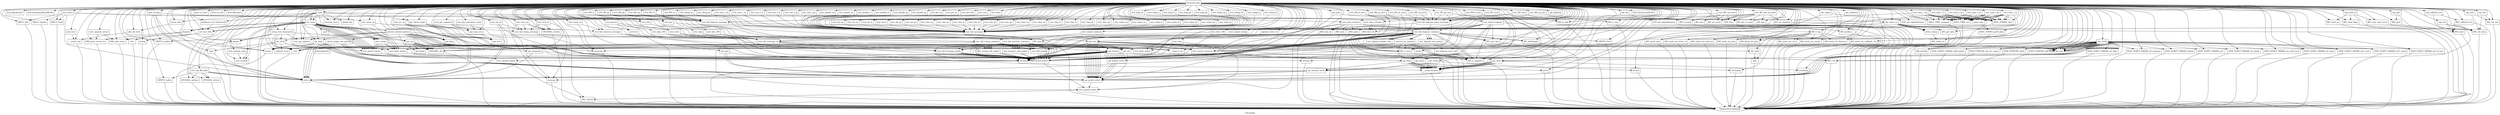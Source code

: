 digraph "Call graph" {
	label="Call graph";

	Node0x563536f750b0 [shape=record,label="{external node}"];
	Node0x563536f750b0 -> Node0x563536fd2a30;
	Node0x563536f750b0 -> Node0x563536fd2af0;
	Node0x563536f750b0 -> Node0x563536fd2d90;
	Node0x563536f750b0 -> Node0x563536fd2e00;
	Node0x563536f750b0 -> Node0x563536fd2a60;
	Node0x563536f750b0 -> Node0x563536fd2b90;
	Node0x563536f750b0 -> Node0x563536fd2b20;
	Node0x563536f750b0 -> Node0x563536fd2c40;
	Node0x563536f750b0 -> Node0x563536fd2f30;
	Node0x563536f750b0 -> Node0x563536fd2fa0;
	Node0x563536f750b0 -> Node0x563536fd2a90;
	Node0x563536f750b0 -> Node0x563536f738f0;
	Node0x563536f750b0 -> Node0x563536f73960;
	Node0x563536f750b0 -> Node0x563536f739d0;
	Node0x563536f750b0 -> Node0x563536f73a00;
	Node0x563536f750b0 -> Node0x563536f73c60;
	Node0x563536f750b0 -> Node0x563536f73e50;
	Node0x563536f750b0 -> Node0x563536f73ec0;
	Node0x563536f750b0 -> Node0x563536f73f60;
	Node0x563536f750b0 -> Node0x563536f74000;
	Node0x563536f750b0 -> Node0x563536f740a0;
	Node0x563536f750b0 -> Node0x563536f4d710;
	Node0x563536f750b0 -> Node0x563536f4d7b0;
	Node0x563536f750b0 -> Node0x563536f4d850;
	Node0x563536f750b0 -> Node0x563536f4d8c0;
	Node0x563536f750b0 -> Node0x563536fb6420;
	Node0x563536f750b0 -> Node0x563536fb6340;
	Node0x563536f750b0 -> Node0x563536fb64c0;
	Node0x563536f750b0 -> Node0x563536fb6560;
	Node0x563536f750b0 -> Node0x563536fb6610;
	Node0x563536f750b0 -> Node0x563536fb67f0;
	Node0x563536f750b0 -> Node0x563536fb6820;
	Node0x563536f750b0 -> Node0x563536fb68d0;
	Node0x563536f750b0 -> Node0x563536fb6a50;
	Node0x563536f750b0 -> Node0x563536fb1520;
	Node0x563536f750b0 -> Node0x563536fb18d0;
	Node0x563536f750b0 -> Node0x563536fb19e0;
	Node0x563536f750b0 -> Node0x563536fb1af0;
	Node0x563536f750b0 -> Node0x563536fb17f0;
	Node0x563536f750b0 -> Node0x563536fb1b20;
	Node0x563536f750b0 -> Node0x563536f73c90;
	Node0x563536f750b0 -> Node0x563536fb6370;
	Node0x563536f750b0 -> Node0x563536f4cd10;
	Node0x563536f750b0 -> Node0x563536f73db0;
	Node0x563536f750b0 -> Node0x563536fb15c0;
	Node0x563536f750b0 -> Node0x563536f73b20;
	Node0x563536f750b0 -> Node0x563536fb1d00;
	Node0x563536f750b0 -> Node0x563536fb1d30;
	Node0x563536f750b0 -> Node0x563536fd2d20;
	Node0x563536f750b0 -> Node0x563536fb1f40;
	Node0x563536f750b0 -> Node0x563536fb1f70;
	Node0x563536f750b0 -> Node0x563536fb1fe0;
	Node0x563536f750b0 -> Node0x563536fb2090;
	Node0x563536f750b0 -> Node0x563536fb2130;
	Node0x563536f750b0 -> Node0x563536fb22b0;
	Node0x563536f750b0 -> Node0x563536fb22e0;
	Node0x563536f750b0 -> Node0x563536fb2450;
	Node0x563536f750b0 -> Node0x563536fb2480;
	Node0x563536f750b0 -> Node0x563536fb24f0;
	Node0x563536f750b0 -> Node0x563536fb26c0;
	Node0x563536f750b0 -> Node0x563536fb2760;
	Node0x563536f750b0 -> Node0x563536fb2800;
	Node0x563536f750b0 -> Node0x563536fb28a0;
	Node0x563536f750b0 -> Node0x563536fb2940;
	Node0x563536f750b0 -> Node0x563536fb29e0;
	Node0x563536f750b0 -> Node0x563536fb6b20;
	Node0x563536f750b0 -> Node0x563536fb6bc0;
	Node0x563536f750b0 -> Node0x563536fb6c60;
	Node0x563536f750b0 -> Node0x563536fb6d00;
	Node0x563536f750b0 -> Node0x563536fb6da0;
	Node0x563536f750b0 -> Node0x563536fb6e40;
	Node0x563536f750b0 -> Node0x563536fb6ee0;
	Node0x563536f750b0 -> Node0x563536fb6f80;
	Node0x563536f750b0 -> Node0x563536fb7020;
	Node0x563536f750b0 -> Node0x563536fb70c0;
	Node0x563536f750b0 -> Node0x563536fb7160;
	Node0x563536f750b0 -> Node0x563536fb7200;
	Node0x563536f750b0 -> Node0x563536fb3a20;
	Node0x563536f750b0 -> Node0x563536fb3ac0;
	Node0x563536f750b0 -> Node0x563536fb3b60;
	Node0x563536f750b0 -> Node0x563536fb3c00;
	Node0x563536f750b0 -> Node0x563536fb3ca0;
	Node0x563536f750b0 -> Node0x563536fb3d40;
	Node0x563536f750b0 -> Node0x563536fb3de0;
	Node0x563536f750b0 -> Node0x563536fb3e80;
	Node0x563536f750b0 -> Node0x563536fb3f20;
	Node0x563536f750b0 -> Node0x563536fb3fc0;
	Node0x563536f750b0 -> Node0x563536fb4060;
	Node0x563536f750b0 -> Node0x563536fb4100;
	Node0x563536f750b0 -> Node0x563536fb41a0;
	Node0x563536f750b0 -> Node0x563536fb4240;
	Node0x563536f750b0 -> Node0x563536fb42e0;
	Node0x563536f750b0 -> Node0x563536fb4380;
	Node0x563536f750b0 -> Node0x563536fb4420;
	Node0x563536f750b0 -> Node0x563536fb44c0;
	Node0x563536f750b0 -> Node0x563536fb4560;
	Node0x563536f750b0 -> Node0x563536fb4600;
	Node0x563536f750b0 -> Node0x563536fb46a0;
	Node0x563536f750b0 -> Node0x563536fb4740;
	Node0x563536f750b0 -> Node0x563536fb47e0;
	Node0x563536f750b0 -> Node0x563536fb4880;
	Node0x563536f750b0 -> Node0x563536fb4920;
	Node0x563536f750b0 -> Node0x563536fb49c0;
	Node0x563536f750b0 -> Node0x563536fb4a60;
	Node0x563536f750b0 -> Node0x563536fb4b00;
	Node0x563536f750b0 -> Node0x563536fb4ba0;
	Node0x563536f750b0 -> Node0x563536fb4c40;
	Node0x563536f750b0 -> Node0x563536fb4ce0;
	Node0x563536f750b0 -> Node0x563536fb4d80;
	Node0x563536f750b0 -> Node0x563536fb64f0;
	Node0x563536f750b0 -> Node0x563536fb4e50;
	Node0x563536f750b0 -> Node0x563536fb4ef0;
	Node0x563536f750b0 -> Node0x563536fb4f90;
	Node0x563536f750b0 -> Node0x563536fb5150;
	Node0x563536f750b0 -> Node0x563536fb5180;
	Node0x563536f750b0 -> Node0x563536fb52c0;
	Node0x563536f750b0 -> Node0x563536fb5360;
	Node0x563536f750b0 -> Node0x563536fb5490;
	Node0x563536f750b0 -> Node0x563536fd2cb0;
	Node0x563536f750b0 -> Node0x563536fb54c0;
	Node0x563536f750b0 -> Node0x563536f67d80;
	Node0x563536f750b0 -> Node0x563536f67db0;
	Node0x563536f750b0 -> Node0x563536f67eb0;
	Node0x563536f750b0 -> Node0x563536f68010;
	Node0x563536f750b0 -> Node0x563536f68080;
	Node0x563536f750b0 -> Node0x563536f681e0;
	Node0x563536f750b0 -> Node0x563536f68210;
	Node0x563536f750b0 -> Node0x563536f682d0;
	Node0x563536f750b0 -> Node0x563536f68390;
	Node0x563536f750b0 -> Node0x563536fb2a50;
	Node0x563536f750b0 -> Node0x563536fb2bd0;
	Node0x563536f750b0 -> Node0x563536fb2c00;
	Node0x563536f750b0 -> Node0x563536fb2c70;
	Node0x563536f750b0 -> Node0x563536fb2dc0;
	Node0x563536f750b0 -> Node0x563536fb2e30;
	Node0x563536f750b0 -> Node0x563536fb2f80;
	Node0x563536f750b0 -> Node0x563536fb2ff0;
	Node0x563536f750b0 -> Node0x563536fb3180;
	Node0x563536f750b0 -> Node0x563536fb3220;
	Node0x563536f750b0 -> Node0x563536fb3290;
	Node0x563536f750b0 -> Node0x563536fb3380;
	Node0x563536f750b0 -> Node0x563536fb33b0;
	Node0x563536f750b0 -> Node0x563536fb34b0;
	Node0x563536f750b0 -> Node0x563536fb3550;
	Node0x563536f750b0 -> Node0x563536fb34e0;
	Node0x563536f750b0 -> Node0x563536fb36e0;
	Node0x563536f750b0 -> Node0x563536fb3920;
	Node0x563536f750b0 -> Node0x563536fb3990;
	Node0x563536f750b0 -> Node0x563536fb39c0;
	Node0x563536f750b0 -> Node0x563536fb39f0;
	Node0x563536f750b0 -> Node0x563536f6a6c0;
	Node0x563536f750b0 -> Node0x563536f6a730;
	Node0x563536f750b0 -> Node0x563536f6a760;
	Node0x563536f750b0 -> Node0x563536f6a990;
	Node0x563536f750b0 -> Node0x563536f6aa60;
	Node0x563536f750b0 -> Node0x563536f6ab60;
	Node0x563536f750b0 -> Node0x563536f6ab90;
	Node0x563536f750b0 -> Node0x563536f6ad10;
	Node0x563536f750b0 -> Node0x563536f6ae90;
	Node0x563536f750b0 -> Node0x563536f6b010;
	Node0x563536f750b0 -> Node0x563536f6b190;
	Node0x563536f750b0 -> Node0x563536f6b380;
	Node0x563536f750b0 -> Node0x563536f6b3f0;
	Node0x563536f750b0 -> Node0x563536f73b90;
	Node0x563536f750b0 -> Node0x563536f4d320;
	Node0x563536f750b0 -> Node0x563536f6b420;
	Node0x563536f750b0 -> Node0x563536f6b5f0;
	Node0x563536f750b0 -> Node0x563536f6b660;
	Node0x563536f750b0 -> Node0x563536f6b7a0;
	Node0x563536f750b0 -> Node0x563536f6b840;
	Node0x563536f750b0 -> Node0x563536f6b8b0;
	Node0x563536f750b0 -> Node0x563536f6b9a0;
	Node0x563536f750b0 -> Node0x563536f4d550;
	Node0x563536f750b0 -> Node0x563536f6b9d0;
	Node0x563536f750b0 -> Node0x563536f6ba90;
	Node0x563536f750b0 -> Node0x563536f6bc80;
	Node0x563536f750b0 -> Node0x563536f6bd30;
	Node0x563536f750b0 -> Node0x563536f6bd60;
	Node0x563536f750b0 -> Node0x563536f6bfe0;
	Node0x563536f750b0 -> Node0x563536f6c010;
	Node0x563536f750b0 -> Node0x563536f6c200;
	Node0x563536f750b0 -> Node0x563536f6c230;
	Node0x563536f750b0 -> Node0x563536f6c420;
	Node0x563536f750b0 -> Node0x563536f4d4e0;
	Node0x563536f750b0 -> Node0x563536f6c450;
	Node0x563536f750b0 -> Node0x563536f6c610;
	Node0x563536f750b0 -> Node0x563536f6c680;
	Node0x563536f750b0 -> Node0x563536f6c6f0;
	Node0x563536f750b0 -> Node0x563536f6c760;
	Node0x563536f750b0 -> Node0x563536f6c7d0;
	Node0x563536f750b0 -> Node0x563536f6cc50;
	Node0x563536f750b0 -> Node0x563536f6ccc0;
	Node0x563536f750b0 -> Node0x563536f6cd30;
	Node0x563536f750b0 -> Node0x563536f6cda0;
	Node0x563536f750b0 -> Node0x563536f6ce10;
	Node0x563536f750b0 -> Node0x563536f6d690;
	Node0x563536f750b0 -> Node0x563536f6d700;
	Node0x563536f750b0 -> Node0x563536f6d770;
	Node0x563536f750b0 -> Node0x563536f6d7e0;
	Node0x563536f750b0 -> Node0x563536f4d3c0;
	Node0x563536f750b0 -> Node0x563536f6db50;
	Node0x563536f750b0 -> Node0x563536f6dae0;
	Node0x563536f750b0 -> Node0x563536f6dc30;
	Node0x563536f750b0 -> Node0x563536f4d470;
	Node0x563536f750b0 -> Node0x563536f6dd00;
	Node0x563536f750b0 -> Node0x563536fb1a50;
	Node0x563536f750b0 -> Node0x563536fb1940;
	Node0x563536f750b0 -> Node0x563536f4d350;
	Node0x563536f750b0 -> Node0x563536fb1590;
	Node0x563536f750b0 -> Node0x563536f6dd60;
	Node0x563536f750b0 -> Node0x563536f6def0;
	Node0x563536f750b0 -> Node0x563536f6df60;
	Node0x563536f750b0 -> Node0x563536fb1860;
	Node0x563536f750b0 -> Node0x563536f6e060;
	Node0x563536f750b0 -> Node0x563536f4d5f0;
	Node0x563536f750b0 -> Node0x563536f6e100;
	Node0x563536f750b0 -> Node0x563536fb1bd0;
	Node0x563536f750b0 -> Node0x563536f73d40;
	Node0x563536f750b0 -> Node0x563536f6e200;
	Node0x563536f750b0 -> Node0x563536f4d660;
	Node0x563536f750b0 -> Node0x563536f6e300;
	Node0x563536f750b0 -> Node0x563536fb4fc0;
	Node0x563536f750b0 -> Node0x563536f6e6a0;
	Node0x563536f750b0 -> Node0x563536f6eba0;
	Node0x563536f750b0 -> Node0x563536f67f50;
	Node0x563536f750b0 -> Node0x563536ff47f0;
	Node0x563536f750b0 -> Node0x563536ff4960;
	Node0x563536f750b0 -> Node0x563536ff4e50;
	Node0x563536f750b0 -> Node0x563536f68120;
	Node0x563536f750b0 -> Node0x563536ff50a0;
	Node0x563536f750b0 -> Node0x563536ff5110;
	Node0x563536f750b0 -> Node0x563536f67d10;
	Node0x563536f750b0 -> Node0x563536ff5380;
	Node0x563536f750b0 -> Node0x563536fb1630;
	Node0x563536f750b0 -> Node0x563536f6de40;
	Node0x563536f750b0 -> Node0x563536ff5520;
	Node0x563536f750b0 -> Node0x563536ff5990;
	Node0x563536f750b0 -> Node0x563536ff55c0;
	Node0x563536f750b0 -> Node0x563536ff5bf0;
	Node0x563536f750b0 -> Node0x563536ff5550;
	Node0x563536f750b0 -> Node0x563536ff5de0;
	Node0x563536f750b0 -> Node0x563536ff56c0;
	Node0x563536f750b0 -> Node0x563536ff5e80;
	Node0x563536f750b0 -> Node0x563536ff5730;
	Node0x563536f750b0 -> Node0x563536ff5fe0;
	Node0x563536f750b0 -> Node0x563536ff57a0;
	Node0x563536f750b0 -> Node0x563536ff6160;
	Node0x563536f750b0 -> Node0x563536ff5810;
	Node0x563536f750b0 -> Node0x563536ff6270;
	Node0x563536f750b0 -> Node0x563536ff5880;
	Node0x563536f750b0 -> Node0x563536ff6360;
	Node0x563536f750b0 -> Node0x563536ff58f0;
	Node0x563536f750b0 -> Node0x563536ff5a00;
	Node0x563536f750b0 -> Node0x563536ff6400;
	Node0x563536f750b0 -> Node0x563536ff5a30;
	Node0x563536f750b0 -> Node0x563536ff6200;
	Node0x563536f750b0 -> Node0x563536ff5f20;
	Node0x563536f750b0 -> Node0x563536ff5c90;
	Node0x563536f750b0 -> Node0x563536ff5c20;
	Node0x563536f750b0 -> Node0x563536ff5d40;
	Node0x563536f750b0 -> Node0x563536ff5aa0;
	Node0x563536f750b0 -> Node0x563536f68580;
	Node0x563536fd2af0 [shape=record,label="{test_mdc2}"];
	Node0x563536fd2af0 -> Node0x563536fd2a60;
	Node0x563536fd2af0 -> Node0x563536fd2b90;
	Node0x563536fd2af0 -> Node0x563536fd2b20;
	Node0x563536fd2af0 -> Node0x563536fd2c40;
	Node0x563536fd2af0 -> Node0x563536fd2cb0;
	Node0x563536fd2af0 -> Node0x563536fd2d20;
	Node0x563536fd2a30 [shape=record,label="{setup_tests}"];
	Node0x563536fd2a30 -> Node0x563536fd2a90;
	Node0x563536fd2d90 [shape=record,label="{llvm.dbg.declare}"];
	Node0x563536fd2e00 [shape=record,label="{llvm.memcpy.p0i8.p0i8.i64}"];
	Node0x563536f73960 [shape=record,label="{setup_test_framework}"];
	Node0x563536f73960 -> Node0x563536f739d0;
	Node0x563536f73960 -> Node0x563536f739d0;
	Node0x563536f73960 -> Node0x563536f73a00;
	Node0x563536f73960 -> Node0x563536f73a00;
	Node0x563536f73960 -> Node0x563536f73ab0;
	Node0x563536f73960 -> Node0x563536f73b20;
	Node0x563536f73960 -> Node0x563536f73b90;
	Node0x563536f739d0 [shape=record,label="{getenv}"];
	Node0x563536f739d0 -> Node0x563536fd2a00;
	Node0x563536f73a00 [shape=record,label="{atoi}"];
	Node0x563536f73a00 -> Node0x563536fd2a00;
	Node0x563536f73ab0 [shape=record,label="{set_seed}"];
	Node0x563536f73ab0 -> Node0x563536f73c60;
	Node0x563536f73ab0 -> Node0x563536f738f0;
	Node0x563536f73ab0 -> Node0x563536f73c90;
	Node0x563536f73ab0 -> Node0x563536f73d40;
	Node0x563536f73ab0 -> Node0x563536f73db0;
	Node0x563536f73c60 [shape=record,label="{time}"];
	Node0x563536f73c60 -> Node0x563536fd2a00;
	Node0x563536f73e50 [shape=record,label="{pulldown_test_framework}"];
	Node0x563536f73e50 -> Node0x563536f73ec0;
	Node0x563536f73ec0 [shape=record,label="{set_test_title}"];
	Node0x563536f73ec0 -> Node0x563536f73f60;
	Node0x563536f73ec0 -> Node0x563536f74000;
	Node0x563536fb6820 [shape=record,label="{CRYPTO_zalloc}"];
	Node0x563536fb6820 -> Node0x563536fd2a00;
	Node0x563536f73f60 [shape=record,label="{free}"];
	Node0x563536f73f60 -> Node0x563536fd2a00;
	Node0x563536fb3290 [shape=record,label="{BN_is_odd}"];
	Node0x563536fb3290 -> Node0x563536fd2a00;
	Node0x563536fb3380 [shape=record,label="{test_BN_even}"];
	Node0x563536fb3380 -> Node0x563536fb3290;
	Node0x563536fb3380 -> Node0x563536f68120;
	Node0x563536fb33b0 [shape=record,label="{test_BN_eq_word}"];
	Node0x563536fb33b0 -> Node0x563536fb34b0;
	Node0x563536fb33b0 -> Node0x563536fb3550;
	Node0x563536fb33b0 -> Node0x563536fb34e0;
	Node0x563536fb33b0 -> Node0x563536f67f50;
	Node0x563536fb33b0 -> Node0x563536fb36e0;
	Node0x563536fb34b0 [shape=record,label="{BN_is_word}"];
	Node0x563536fb34b0 -> Node0x563536fd2a00;
	Node0x563536fb3550 [shape=record,label="{BN_new}"];
	Node0x563536fb3550 -> Node0x563536fd2a00;
	Node0x563536fb34e0 [shape=record,label="{BN_set_word}"];
	Node0x563536fb34e0 -> Node0x563536fd2a00;
	Node0x563536fb36e0 [shape=record,label="{BN_free}"];
	Node0x563536fb36e0 -> Node0x563536fd2a00;
	Node0x563536fb3920 [shape=record,label="{test_BN_abs_eq_word}"];
	Node0x563536fb3920 -> Node0x563536fb3990;
	Node0x563536fb3920 -> Node0x563536fb3550;
	Node0x563536fb3920 -> Node0x563536fb39c0;
	Node0x563536fb3920 -> Node0x563536fb39f0;
	Node0x563536fb3920 -> Node0x563536fb34e0;
	Node0x563536fb3920 -> Node0x563536f67f50;
	Node0x563536fb3920 -> Node0x563536fb36e0;
	Node0x563536fb3920 -> Node0x563536fb36e0;
	Node0x563536fb3990 [shape=record,label="{BN_abs_is_word}"];
	Node0x563536fb3990 -> Node0x563536fd2a00;
	Node0x563536fb39c0 [shape=record,label="{BN_dup}"];
	Node0x563536fb39c0 -> Node0x563536fd2a00;
	Node0x563536fb39f0 [shape=record,label="{BN_set_negative}"];
	Node0x563536fb39f0 -> Node0x563536fd2a00;
	Node0x563536f6a6c0 [shape=record,label="{test_time_t_eq}"];
	Node0x563536f6a6c0 -> Node0x563536f6a730;
	Node0x563536f6a6c0 -> Node0x563536f6a730;
	Node0x563536f6a6c0 -> Node0x563536f6a760;
	Node0x563536f6a6c0 -> Node0x563536f6a810;
	Node0x563536f6a6c0 -> Node0x563536f6a810;
	Node0x563536f6a6c0 -> Node0x563536fb25f0;
	Node0x563536f6a6c0 -> Node0x563536f6a990;
	Node0x563536f6a6c0 -> Node0x563536f6a990;
	Node0x563536f6a730 [shape=record,label="{ASN1_TIME_set}"];
	Node0x563536f6a730 -> Node0x563536fd2a00;
	Node0x563536f6a760 [shape=record,label="{ASN1_TIME_compare}"];
	Node0x563536f6a760 -> Node0x563536fd2a00;
	Node0x563536f6a810 [shape=record,label="{print_time}"];
	Node0x563536f6a810 -> Node0x563536f6aa60;
	Node0x563536f6a990 [shape=record,label="{ASN1_STRING_free}"];
	Node0x563536f6a990 -> Node0x563536fd2a00;
	Node0x563536f6aa60 [shape=record,label="{ASN1_STRING_get0_data}"];
	Node0x563536f6aa60 -> Node0x563536fd2a00;
	Node0x563536f6ab60 [shape=record,label="{test_time_t_ne}"];
	Node0x563536f6ab60 -> Node0x563536f6a730;
	Node0x563536f6ab60 -> Node0x563536f6a730;
	Node0x563536f6ab60 -> Node0x563536f6a760;
	Node0x563536f6ab60 -> Node0x563536f6a810;
	Node0x563536f6ab60 -> Node0x563536f6a810;
	Node0x563536f6ab60 -> Node0x563536fb25f0;
	Node0x563536f6ab60 -> Node0x563536f6a990;
	Node0x563536f6ab60 -> Node0x563536f6a990;
	Node0x563536f6ab90 [shape=record,label="{test_time_t_gt}"];
	Node0x563536f6ab90 -> Node0x563536f6a730;
	Node0x563536f6ab90 -> Node0x563536f6a730;
	Node0x563536f6ab90 -> Node0x563536f6a760;
	Node0x563536f6ab90 -> Node0x563536f6a810;
	Node0x563536f6ab90 -> Node0x563536f6a810;
	Node0x563536f6ab90 -> Node0x563536fb25f0;
	Node0x563536f6ab90 -> Node0x563536f6a990;
	Node0x563536f6ab90 -> Node0x563536f6a990;
	Node0x563536f6ad10 [shape=record,label="{test_time_t_ge}"];
	Node0x563536f6ad10 -> Node0x563536f6a730;
	Node0x563536f6ad10 -> Node0x563536f6a730;
	Node0x563536f6ad10 -> Node0x563536f6a760;
	Node0x563536f6ad10 -> Node0x563536f6a810;
	Node0x563536f6ad10 -> Node0x563536f6a810;
	Node0x563536f6ad10 -> Node0x563536fb25f0;
	Node0x563536f6ad10 -> Node0x563536f6a990;
	Node0x563536f6ad10 -> Node0x563536f6a990;
	Node0x563536f6ae90 [shape=record,label="{test_time_t_lt}"];
	Node0x563536f6ae90 -> Node0x563536f6a730;
	Node0x563536f6ae90 -> Node0x563536f6a730;
	Node0x563536f6ae90 -> Node0x563536f6a760;
	Node0x563536f6ae90 -> Node0x563536f6a810;
	Node0x563536f6ae90 -> Node0x563536f6a810;
	Node0x563536f6ae90 -> Node0x563536fb25f0;
	Node0x563536f6ae90 -> Node0x563536f6a990;
	Node0x563536f6ae90 -> Node0x563536f6a990;
	Node0x563536f6b010 [shape=record,label="{test_time_t_le}"];
	Node0x563536f6b010 -> Node0x563536f6a730;
	Node0x563536f6b010 -> Node0x563536f6a730;
	Node0x563536f6b010 -> Node0x563536f6a760;
	Node0x563536f6b010 -> Node0x563536f6a810;
	Node0x563536f6b010 -> Node0x563536f6a810;
	Node0x563536f6b010 -> Node0x563536fb25f0;
	Node0x563536f6b010 -> Node0x563536f6a990;
	Node0x563536f6b010 -> Node0x563536f6a990;
	Node0x563536f6b190 [shape=record,label="{opt_progname}"];
	Node0x563536f6b190 -> Node0x563536fd2b90;
	Node0x563536f6b190 -> Node0x563536f6b380;
	Node0x563536f6b380 [shape=record,label="{strncpy}"];
	Node0x563536f6b380 -> Node0x563536fd2a00;
	Node0x563536f6b3f0 [shape=record,label="{opt_getprog}"];
	Node0x563536f73b90 [shape=record,label="{opt_init}"];
	Node0x563536f73b90 -> Node0x563536f4d320;
	Node0x563536f73b90 -> Node0x563536f6b190;
	Node0x563536f73b90 -> Node0x563536fb1af0;
	Node0x563536f73b90 -> Node0x563536fb1af0;
	Node0x563536f73b90 -> Node0x563536fb1af0;
	Node0x563536f73b90 -> Node0x563536fb6340;
	Node0x563536f73b90 -> Node0x563536fb1af0;
	Node0x563536f73b90 -> Node0x563536fb1af0;
	Node0x563536f73b90 -> Node0x563536fb1af0;
	Node0x563536ff5a30 [shape=record,label="{BIO_set_data}"];
	Node0x563536ff5a30 -> Node0x563536fd2a00;
	Node0x563536ff6200 [shape=record,label="{BIO_set_init}"];
	Node0x563536ff6200 -> Node0x563536fd2a00;
	Node0x563536ff5f20 [shape=record,label="{BIO_gets}"];
	Node0x563536ff5f20 -> Node0x563536fd2a00;
	Node0x563536ff5c90 [shape=record,label="{BIO_read_ex}"];
	Node0x563536ff5c90 -> Node0x563536fd2a00;
	Node0x563536ff5c20 [shape=record,label="{BIO_clear_flags}"];
	Node0x563536ff5c20 -> Node0x563536fd2a00;
	Node0x563536ff5d40 [shape=record,label="{BIO_copy_next_retry}"];
	Node0x563536ff5d40 -> Node0x563536fd2a00;
	Node0x563536ff5aa0 [shape=record,label="{BIO_get_data}"];
	Node0x563536ff5aa0 -> Node0x563536fd2a00;
	Node0x563536ff5b50 [shape=record,label="{write_string}"];
	Node0x563536ff5b50 -> Node0x563536f68580;
	Node0x563536f68580 [shape=record,label="{BIO_write_ex}"];
	Node0x563536f68580 -> Node0x563536fd2a00;
	Node0x563536fd2a60 [shape=record,label="{MDC2_Init}"];
	Node0x563536fd2a60 -> Node0x563536fd2a00;
	Node0x563536fd2b90 [shape=record,label="{strlen}"];
	Node0x563536fd2b90 -> Node0x563536fd2a00;
	Node0x563536fd2b20 [shape=record,label="{MDC2_Update}"];
	Node0x563536fd2b20 -> Node0x563536fd2a00;
	Node0x563536fd2c40 [shape=record,label="{MDC2_Final}"];
	Node0x563536fd2c40 -> Node0x563536fd2a00;
	Node0x563536fd2f30 [shape=record,label="{add_test}"];
	Node0x563536fd2f30 -> Node0x563536fd2fa0;
	Node0x563536fd2fa0 [shape=record,label="{__assert_fail}"];
	Node0x563536fd2fa0 -> Node0x563536fd2a00;
	Node0x563536fd2a90 [shape=record,label="{add_all_tests}"];
	Node0x563536fd2a90 -> Node0x563536fd2fa0;
	Node0x563536f738f0 [shape=record,label="{subtest_level}"];
	Node0x563536f67eb0 [shape=record,label="{BN_cmp}"];
	Node0x563536f67eb0 -> Node0x563536fd2a00;
	Node0x563536f68010 [shape=record,label="{test_BN_eq_zero}"];
	Node0x563536f68010 -> Node0x563536f68080;
	Node0x563536f68010 -> Node0x563536f68120;
	Node0x563536f68080 [shape=record,label="{BN_is_zero}"];
	Node0x563536f68080 -> Node0x563536fd2a00;
	Node0x563536f681e0 [shape=record,label="{test_BN_ne}"];
	Node0x563536f681e0 -> Node0x563536f67eb0;
	Node0x563536f681e0 -> Node0x563536f67f50;
	Node0x563536f68210 [shape=record,label="{test_BN_ne_zero}"];
	Node0x563536f68210 -> Node0x563536f68080;
	Node0x563536f68210 -> Node0x563536f68120;
	Node0x563536f682d0 [shape=record,label="{test_BN_gt}"];
	Node0x563536f682d0 -> Node0x563536f67eb0;
	Node0x563536f682d0 -> Node0x563536f67f50;
	Node0x563536f68390 [shape=record,label="{test_BN_gt_zero}"];
	Node0x563536f68390 -> Node0x563536fb2a50;
	Node0x563536f68390 -> Node0x563536f68080;
	Node0x563536f68390 -> Node0x563536f68120;
	Node0x563536fb2a50 [shape=record,label="{BN_is_negative}"];
	Node0x563536fb2a50 -> Node0x563536fd2a00;
	Node0x563536fb2bd0 [shape=record,label="{test_BN_ge}"];
	Node0x563536fb2bd0 -> Node0x563536f67eb0;
	Node0x563536fb2bd0 -> Node0x563536f67f50;
	Node0x563536fb2c00 [shape=record,label="{test_BN_ge_zero}"];
	Node0x563536fb2c00 -> Node0x563536fb2a50;
	Node0x563536fb2c00 -> Node0x563536f68080;
	Node0x563536fb2c00 -> Node0x563536f68120;
	Node0x563536fb2c70 [shape=record,label="{test_BN_lt}"];
	Node0x563536fb2c70 -> Node0x563536f67eb0;
	Node0x563536fb2c70 -> Node0x563536f67f50;
	Node0x563536fb2dc0 [shape=record,label="{test_BN_lt_zero}"];
	Node0x563536fb2dc0 -> Node0x563536fb2a50;
	Node0x563536fb2dc0 -> Node0x563536f68080;
	Node0x563536fb2dc0 -> Node0x563536f68120;
	Node0x563536fb2e30 [shape=record,label="{test_BN_le}"];
	Node0x563536fb2e30 -> Node0x563536f67eb0;
	Node0x563536fb2e30 -> Node0x563536f67f50;
	Node0x563536fb2f80 [shape=record,label="{test_BN_le_zero}"];
	Node0x563536fb2f80 -> Node0x563536fb2a50;
	Node0x563536fb2f80 -> Node0x563536f68080;
	Node0x563536fb2f80 -> Node0x563536f68120;
	Node0x563536fb2ff0 [shape=record,label="{test_BN_eq_one}"];
	Node0x563536fb2ff0 -> Node0x563536fb3180;
	Node0x563536fb2ff0 -> Node0x563536f68120;
	Node0x563536fb3180 [shape=record,label="{BN_is_one}"];
	Node0x563536fb3180 -> Node0x563536fd2a00;
	Node0x563536fb3220 [shape=record,label="{test_BN_odd}"];
	Node0x563536fb3220 -> Node0x563536fb3290;
	Node0x563536fb3220 -> Node0x563536f68120;
	Node0x563536ff55c0 [shape=record,label="{BIO_meth_set_write_ex}"];
	Node0x563536ff55c0 -> Node0x563536fd2a00;
	Node0x563536ff5bf0 [shape=record,label="{tap_read_ex}"];
	Node0x563536ff5bf0 -> Node0x563536ff5a00;
	Node0x563536ff5bf0 -> Node0x563536ff5c90;
	Node0x563536ff5bf0 -> Node0x563536ff5c20;
	Node0x563536ff5bf0 -> Node0x563536ff5d40;
	Node0x563536ff5550 [shape=record,label="{BIO_meth_set_read_ex}"];
	Node0x563536ff5550 -> Node0x563536fd2a00;
	Node0x563536ff5de0 [shape=record,label="{tap_puts}"];
	Node0x563536ff5de0 -> Node0x563536fd2b90;
	Node0x563536ff5de0 -> Node0x563536ff5990;
	Node0x563536ff56c0 [shape=record,label="{BIO_meth_set_puts}"];
	Node0x563536ff56c0 -> Node0x563536fd2a00;
	Node0x563536ff5e80 [shape=record,label="{tap_gets}"];
	Node0x563536ff5e80 -> Node0x563536ff5a00;
	Node0x563536ff5e80 -> Node0x563536ff5f20;
	Node0x563536ff5730 [shape=record,label="{BIO_meth_set_gets}"];
	Node0x563536ff5730 -> Node0x563536fd2a00;
	Node0x563536ff5fe0 [shape=record,label="{tap_ctrl}"];
	Node0x563536ff5fe0 -> Node0x563536ff5a00;
	Node0x563536ff5fe0 -> Node0x563536ff5a30;
	Node0x563536ff5fe0 -> Node0x563536f6e200;
	Node0x563536ff57a0 [shape=record,label="{BIO_meth_set_ctrl}"];
	Node0x563536ff57a0 -> Node0x563536fd2a00;
	Node0x563536ff6160 [shape=record,label="{tap_new}"];
	Node0x563536ff6160 -> Node0x563536ff5a30;
	Node0x563536ff6160 -> Node0x563536ff6200;
	Node0x563536ff5810 [shape=record,label="{BIO_meth_set_create}"];
	Node0x563536ff5810 -> Node0x563536fd2a00;
	Node0x563536ff6270 [shape=record,label="{tap_free}"];
	Node0x563536ff6270 -> Node0x563536ff5a30;
	Node0x563536ff6270 -> Node0x563536ff6200;
	Node0x563536ff5880 [shape=record,label="{BIO_meth_set_destroy}"];
	Node0x563536ff5880 -> Node0x563536fd2a00;
	Node0x563536ff6360 [shape=record,label="{tap_callback_ctrl}"];
	Node0x563536ff6360 -> Node0x563536ff5a00;
	Node0x563536ff6360 -> Node0x563536ff6400;
	Node0x563536ff58f0 [shape=record,label="{BIO_meth_set_callback_ctrl}"];
	Node0x563536ff58f0 -> Node0x563536fd2a00;
	Node0x563536ff5a00 [shape=record,label="{BIO_next}"];
	Node0x563536ff5a00 -> Node0x563536fd2a00;
	Node0x563536ff6400 [shape=record,label="{BIO_callback_ctrl}"];
	Node0x563536ff6400 -> Node0x563536fd2a00;
	Node0x563536f74000 [shape=record,label="{strdup}"];
	Node0x563536f74000 -> Node0x563536fd2a00;
	Node0x563536f740a0 [shape=record,label="{run_tests}"];
	Node0x563536f740a0 -> Node0x563536f74110;
	Node0x563536f740a0 -> Node0x563536f73c90;
	Node0x563536f740a0 -> Node0x563536f73c90;
	Node0x563536f740a0 -> Node0x563536f73c90;
	Node0x563536f740a0 -> Node0x563536f73d40;
	Node0x563536f740a0 -> Node0x563536f4cd10;
	Node0x563536f740a0 -> Node0x563536f73c90;
	Node0x563536f740a0 -> Node0x563536f73c90;
	Node0x563536f740a0 -> Node0x563536f73d40;
	Node0x563536f740a0 -> Node0x563536f73ec0;
	Node0x563536f740a0 -> Node0x563536fd2a00;
	Node0x563536f740a0 -> Node0x563536f4cdc0;
	Node0x563536f740a0 -> Node0x563536f4ce30;
	Node0x563536f740a0 -> Node0x563536f73c90;
	Node0x563536f740a0 -> Node0x563536f73c90;
	Node0x563536f740a0 -> Node0x563536f73d40;
	Node0x563536f740a0 -> Node0x563536f4cd10;
	Node0x563536f740a0 -> Node0x563536f4d2b0;
	Node0x563536f740a0 -> Node0x563536f73ec0;
	Node0x563536f740a0 -> Node0x563536fd2a00;
	Node0x563536f740a0 -> Node0x563536f4ce30;
	Node0x563536f740a0 -> Node0x563536f4cdc0;
	Node0x563536f740a0 -> Node0x563536f4cdc0;
	Node0x563536f740a0 -> Node0x563536f4cdc0;
	Node0x563536f74110 [shape=record,label="{process_shared_options}"];
	Node0x563536f74110 -> Node0x563536f4d320;
	Node0x563536f74110 -> Node0x563536f4d3c0;
	Node0x563536f74110 -> Node0x563536f73b20;
	Node0x563536f74110 -> Node0x563536f4d350;
	Node0x563536f74110 -> Node0x563536f4d470;
	Node0x563536f74110 -> Node0x563536f4d4e0;
	Node0x563536f74110 -> Node0x563536f4d470;
	Node0x563536f74110 -> Node0x563536f4d4e0;
	Node0x563536f74110 -> Node0x563536f4d550;
	Node0x563536f74110 -> Node0x563536f4d4e0;
	Node0x563536f74110 -> Node0x563536f4d550;
	Node0x563536f74110 -> Node0x563536f4d4e0;
	Node0x563536f74110 -> Node0x563536f4d550;
	Node0x563536f74110 -> Node0x563536f73ab0;
	Node0x563536f74110 -> Node0x563536f4d5c0;
	Node0x563536f4cdc0 [shape=record,label="{test_verdict}"];
	Node0x563536f4cdc0 -> Node0x563536f73d40;
	Node0x563536f4cdc0 -> Node0x563536f4d660;
	Node0x563536f4cdc0 -> Node0x563536f73c90;
	Node0x563536f4cdc0 -> Node0x563536f4d5f0;
	Node0x563536f4cdc0 -> Node0x563536f73c90;
	Node0x563536f4cdc0 -> Node0x563536f73c90;
	Node0x563536f4cdc0 -> Node0x563536f73d40;
	Node0x563536f4ce30 [shape=record,label="{finalize}"];
	Node0x563536f4ce30 -> Node0x563536f4d710;
	Node0x563536f4ce30 -> Node0x563536f4d7b0;
	Node0x563536f4d2b0 [shape=record,label="{gcd}"];
	Node0x563536f4d710 [shape=record,label="{ERR_clear_error}"];
	Node0x563536f4d710 -> Node0x563536fd2a00;
	Node0x563536f4d7b0 [shape=record,label="{ERR_print_errors_cb}"];
	Node0x563536f4d7b0 -> Node0x563536fd2a00;
	Node0x563536f4d850 [shape=record,label="{llvm.va_start}"];
	Node0x563536f4d8c0 [shape=record,label="{llvm.va_end}"];
	Node0x563536f4d5c0 [shape=record,label="{check_single_test_params}"];
	Node0x563536f4d5c0 -> Node0x563536fb6340;
	Node0x563536f4d5c0 -> Node0x563536f73a00;
	Node0x563536f4d5c0 -> Node0x563536fb6370;
	Node0x563536f4d5c0 -> Node0x563536fb6370;
	Node0x563536f4d5c0 -> Node0x563536fb6370;
	Node0x563536fb6420 [shape=record,label="{llvm.dbg.label}"];
	Node0x563536fb6340 [shape=record,label="{strcmp}"];
	Node0x563536fb6340 -> Node0x563536fd2a00;
	Node0x563536fb64c0 [shape=record,label="{glue_strings}"];
	Node0x563536fb64c0 -> Node0x563536fd2b90;
	Node0x563536fb64c0 -> Node0x563536fb6560;
	Node0x563536fb64c0 -> Node0x563536fb64f0;
	Node0x563536fb64c0 -> Node0x563536fb6610;
	Node0x563536fb64c0 -> Node0x563536fd2b90;
	Node0x563536fb6560 [shape=record,label="{CRYPTO_malloc}"];
	Node0x563536fb6560 -> Node0x563536fd2a00;
	Node0x563536fb6610 [shape=record,label="{strcpy}"];
	Node0x563536fb6610 -> Node0x563536fd2a00;
	Node0x563536fb67f0 [shape=record,label="{test_mk_file_path}"];
	Node0x563536fb67f0 -> Node0x563536fd2b90;
	Node0x563536fb67f0 -> Node0x563536fd2b90;
	Node0x563536fb67f0 -> Node0x563536fd2b90;
	Node0x563536fb67f0 -> Node0x563536fb6820;
	Node0x563536fb67f0 -> Node0x563536fb68d0;
	Node0x563536fb67f0 -> Node0x563536fb6a50;
	Node0x563536fb67f0 -> Node0x563536fb6a50;
	Node0x563536fb68d0 [shape=record,label="{OPENSSL_strlcpy}"];
	Node0x563536fb68d0 -> Node0x563536fd2a00;
	Node0x563536fb6a50 [shape=record,label="{OPENSSL_strlcat}"];
	Node0x563536fb6a50 -> Node0x563536fd2a00;
	Node0x563536fb1520 [shape=record,label="{main}"];
	Node0x563536fb1520 -> Node0x563536fb1590;
	Node0x563536fb1520 -> Node0x563536fb1630;
	Node0x563536fb1520 -> Node0x563536fb6370;
	Node0x563536fb1520 -> Node0x563536f73960;
	Node0x563536fb1520 -> Node0x563536fd2a30;
	Node0x563536fb1520 -> Node0x563536f740a0;
	Node0x563536fb1520 -> Node0x563536fb15c0;
	Node0x563536fb1520 -> Node0x563536fb17f0;
	Node0x563536fb1520 -> Node0x563536f73b20;
	Node0x563536fb1520 -> Node0x563536f4d350;
	Node0x563536fb1520 -> Node0x563536f73e50;
	Node0x563536fb1520 -> Node0x563536fb1860;
	Node0x563536fb18d0 [shape=record,label="{test_get_argument_count}"];
	Node0x563536fb18d0 -> Node0x563536fb1940;
	Node0x563536fb19e0 [shape=record,label="{test_get_argument}"];
	Node0x563536fb19e0 -> Node0x563536fb1a50;
	Node0x563536fb19e0 -> Node0x563536fb1af0;
	Node0x563536fb19e0 -> Node0x563536fb1940;
	Node0x563536fb1af0 [shape=record,label="{OPENSSL_die}"];
	Node0x563536fb1af0 -> Node0x563536fd2a00;
	Node0x563536fb17f0 [shape=record,label="{opt_check_usage}"];
	Node0x563536fb17f0 -> Node0x563536fb1a50;
	Node0x563536fb17f0 -> Node0x563536fb1940;
	Node0x563536fb17f0 -> Node0x563536fb6370;
	Node0x563536fb17f0 -> Node0x563536fb6370;
	Node0x563536fb1b20 [shape=record,label="{opt_printf_stderr}"];
	Node0x563536fb1b20 -> Node0x563536fb1bd0;
	Node0x563536f73c90 [shape=record,label="{test_printf_stdout}"];
	Node0x563536f73c90 -> Node0x563536f4d5f0;
	Node0x563536fb6370 [shape=record,label="{test_printf_stderr}"];
	Node0x563536fb6370 -> Node0x563536fb1bd0;
	Node0x563536fb4100 [shape=record,label="{test_ulong_eq}"];
	Node0x563536fb4100 -> Node0x563536fb25f0;
	Node0x563536fb41a0 [shape=record,label="{test_ulong_ne}"];
	Node0x563536fb41a0 -> Node0x563536fb25f0;
	Node0x563536fb4240 [shape=record,label="{test_ulong_lt}"];
	Node0x563536fb4240 -> Node0x563536fb25f0;
	Node0x563536fb42e0 [shape=record,label="{test_ulong_le}"];
	Node0x563536fb42e0 -> Node0x563536fb25f0;
	Node0x563536fb4380 [shape=record,label="{test_ulong_gt}"];
	Node0x563536fb4380 -> Node0x563536fb25f0;
	Node0x563536fb4420 [shape=record,label="{test_ulong_ge}"];
	Node0x563536fb4420 -> Node0x563536fb25f0;
	Node0x563536fb44c0 [shape=record,label="{test_size_t_eq}"];
	Node0x563536fb44c0 -> Node0x563536fb25f0;
	Node0x563536fb4560 [shape=record,label="{test_size_t_ne}"];
	Node0x563536fb4560 -> Node0x563536fb25f0;
	Node0x563536f4cd10 [shape=record,label="{test_random}"];
	Node0x563536f73db0 [shape=record,label="{test_random_seed}"];
	Node0x563536f73db0 -> Node0x563536f4cd10;
	Node0x563536fb15c0 [shape=record,label="{cleanup_tests}"];
	Node0x563536f73b20 [shape=record,label="{test_get_options}"];
	Node0x563536fb1d00 [shape=record,label="{test_fail_message_prefix}"];
	Node0x563536fb1d00 -> Node0x563536fb6370;
	Node0x563536fb1d00 -> Node0x563536fb6370;
	Node0x563536fb1d00 -> Node0x563536fb6370;
	Node0x563536fb1d00 -> Node0x563536fb6370;
	Node0x563536fb1d00 -> Node0x563536fb6370;
	Node0x563536fb1d00 -> Node0x563536fb6370;
	Node0x563536fb1d30 [shape=record,label="{test_info_c90}"];
	Node0x563536fb1d30 -> Node0x563536fb1e70;
	Node0x563536fb1e70 [shape=record,label="{test_fail_message_va}"];
	Node0x563536fb1e70 -> Node0x563536fb1d00;
	Node0x563536fb1e70 -> Node0x563536fb1bd0;
	Node0x563536fb1e70 -> Node0x563536fb6370;
	Node0x563536fb1e70 -> Node0x563536f4d660;
	Node0x563536fd2d20 [shape=record,label="{test_info}"];
	Node0x563536fd2d20 -> Node0x563536fb1e70;
	Node0x563536fb1f40 [shape=record,label="{test_error_c90}"];
	Node0x563536fb1f40 -> Node0x563536fb1e70;
	Node0x563536fb1f40 -> Node0x563536fb6370;
	Node0x563536fb1f70 [shape=record,label="{test_error}"];
	Node0x563536fb1f70 -> Node0x563536fb1e70;
	Node0x563536fb1f70 -> Node0x563536fb6370;
	Node0x563536fb1fe0 [shape=record,label="{test_perror}"];
	Node0x563536fb1fe0 -> Node0x563536fb2090;
	Node0x563536fb1fe0 -> Node0x563536fb2130;
	Node0x563536fb1fe0 -> Node0x563536fb1f70;
	Node0x563536fb2090 [shape=record,label="{__errno_location}"];
	Node0x563536fb2090 -> Node0x563536fd2a00;
	Node0x563536fb2130 [shape=record,label="{strerror}"];
	Node0x563536fb2130 -> Node0x563536fd2a00;
	Node0x563536fb22b0 [shape=record,label="{test_note}"];
	Node0x563536fb22b0 -> Node0x563536fb1bd0;
	Node0x563536fb22b0 -> Node0x563536fb6370;
	Node0x563536fb22b0 -> Node0x563536f4d660;
	Node0x563536fb22e0 [shape=record,label="{test_skip}"];
	Node0x563536fb22e0 -> Node0x563536fb1e70;
	Node0x563536fb2450 [shape=record,label="{test_skip_c90}"];
	Node0x563536fb2450 -> Node0x563536fb1e70;
	Node0x563536fb2450 -> Node0x563536fb6370;
	Node0x563536fb2480 [shape=record,label="{test_openssl_errors}"];
	Node0x563536fb2480 -> Node0x563536f4d7b0;
	Node0x563536fb2480 -> Node0x563536f4d710;
	Node0x563536fb24f0 [shape=record,label="{test_int_eq}"];
	Node0x563536fb24f0 -> Node0x563536fb25f0;
	Node0x563536fb25f0 [shape=record,label="{test_fail_message}"];
	Node0x563536fb25f0 -> Node0x563536fb1e70;
	Node0x563536fb26c0 [shape=record,label="{test_int_ne}"];
	Node0x563536fb26c0 -> Node0x563536fb25f0;
	Node0x563536fb2760 [shape=record,label="{test_int_lt}"];
	Node0x563536fb2760 -> Node0x563536fb25f0;
	Node0x563536fb2800 [shape=record,label="{test_int_le}"];
	Node0x563536fb2800 -> Node0x563536fb25f0;
	Node0x563536fb28a0 [shape=record,label="{test_int_gt}"];
	Node0x563536fb28a0 -> Node0x563536fb25f0;
	Node0x563536fb2940 [shape=record,label="{test_int_ge}"];
	Node0x563536fb2940 -> Node0x563536fb25f0;
	Node0x563536fb29e0 [shape=record,label="{test_uint_eq}"];
	Node0x563536fb29e0 -> Node0x563536fb25f0;
	Node0x563536fb6b20 [shape=record,label="{test_uint_ne}"];
	Node0x563536fb6b20 -> Node0x563536fb25f0;
	Node0x563536fb5180 [shape=record,label="{test_strn_eq}"];
	Node0x563536fb5180 -> Node0x563536fb52c0;
	Node0x563536fb5180 -> Node0x563536fb5360;
	Node0x563536fb5180 -> Node0x563536fb5360;
	Node0x563536fb5180 -> Node0x563536fb4fc0;
	Node0x563536fb52c0 [shape=record,label="{strncmp}"];
	Node0x563536fb52c0 -> Node0x563536fd2a00;
	Node0x563536fb5360 [shape=record,label="{OPENSSL_strnlen}"];
	Node0x563536fb5360 -> Node0x563536fd2a00;
	Node0x563536fb5490 [shape=record,label="{test_strn_ne}"];
	Node0x563536fb5490 -> Node0x563536fb52c0;
	Node0x563536fb5490 -> Node0x563536fb5360;
	Node0x563536fb5490 -> Node0x563536fb5360;
	Node0x563536fb5490 -> Node0x563536fb4fc0;
	Node0x563536fd2cb0 [shape=record,label="{test_mem_eq}"];
	Node0x563536fd2cb0 -> Node0x563536fb54c0;
	Node0x563536fd2cb0 -> Node0x563536f67d10;
	Node0x563536fb54c0 [shape=record,label="{memcmp}"];
	Node0x563536fb54c0 -> Node0x563536fd2a00;
	Node0x563536f67d80 [shape=record,label="{test_mem_ne}"];
	Node0x563536f67d80 -> Node0x563536fb54c0;
	Node0x563536f67d80 -> Node0x563536f67d10;
	Node0x563536f67db0 [shape=record,label="{test_BN_eq}"];
	Node0x563536f67db0 -> Node0x563536f67eb0;
	Node0x563536f67db0 -> Node0x563536f67f50;
	Node0x563536fb6bc0 [shape=record,label="{test_uint_lt}"];
	Node0x563536fb6bc0 -> Node0x563536fb25f0;
	Node0x563536fb6c60 [shape=record,label="{test_uint_le}"];
	Node0x563536fb6c60 -> Node0x563536fb25f0;
	Node0x563536fb6d00 [shape=record,label="{test_uint_gt}"];
	Node0x563536fb6d00 -> Node0x563536fb25f0;
	Node0x563536fb6da0 [shape=record,label="{test_uint_ge}"];
	Node0x563536fb6da0 -> Node0x563536fb25f0;
	Node0x563536fb6e40 [shape=record,label="{test_char_eq}"];
	Node0x563536fb6e40 -> Node0x563536fb25f0;
	Node0x563536fb6ee0 [shape=record,label="{test_char_ne}"];
	Node0x563536fb6ee0 -> Node0x563536fb25f0;
	Node0x563536fb6f80 [shape=record,label="{test_char_lt}"];
	Node0x563536fb6f80 -> Node0x563536fb25f0;
	Node0x563536fb7020 [shape=record,label="{test_char_le}"];
	Node0x563536fb7020 -> Node0x563536fb25f0;
	Node0x563536fb70c0 [shape=record,label="{test_char_gt}"];
	Node0x563536fb70c0 -> Node0x563536fb25f0;
	Node0x563536fb7160 [shape=record,label="{test_char_ge}"];
	Node0x563536fb7160 -> Node0x563536fb25f0;
	Node0x563536fb7200 [shape=record,label="{test_uchar_eq}"];
	Node0x563536fb7200 -> Node0x563536fb25f0;
	Node0x563536fb3a20 [shape=record,label="{test_uchar_ne}"];
	Node0x563536fb3a20 -> Node0x563536fb25f0;
	Node0x563536fb3ac0 [shape=record,label="{test_uchar_lt}"];
	Node0x563536fb3ac0 -> Node0x563536fb25f0;
	Node0x563536fb3b60 [shape=record,label="{test_uchar_le}"];
	Node0x563536fb3b60 -> Node0x563536fb25f0;
	Node0x563536fb3c00 [shape=record,label="{test_uchar_gt}"];
	Node0x563536fb3c00 -> Node0x563536fb25f0;
	Node0x563536fb3ca0 [shape=record,label="{test_uchar_ge}"];
	Node0x563536fb3ca0 -> Node0x563536fb25f0;
	Node0x563536fb3d40 [shape=record,label="{test_long_eq}"];
	Node0x563536fb3d40 -> Node0x563536fb25f0;
	Node0x563536fb3de0 [shape=record,label="{test_long_ne}"];
	Node0x563536fb3de0 -> Node0x563536fb25f0;
	Node0x563536fb3e80 [shape=record,label="{test_long_lt}"];
	Node0x563536fb3e80 -> Node0x563536fb25f0;
	Node0x563536fb3f20 [shape=record,label="{test_long_le}"];
	Node0x563536fb3f20 -> Node0x563536fb25f0;
	Node0x563536fb3fc0 [shape=record,label="{test_long_gt}"];
	Node0x563536fb3fc0 -> Node0x563536fb25f0;
	Node0x563536fb4060 [shape=record,label="{test_long_ge}"];
	Node0x563536fb4060 -> Node0x563536fb25f0;
	Node0x563536f6c420 [shape=record,label="{opt_verify}"];
	Node0x563536f6c420 -> Node0x563536fb1af0;
	Node0x563536f6c420 -> Node0x563536fb1af0;
	Node0x563536f6c420 -> Node0x563536fb1af0;
	Node0x563536f6c420 -> Node0x563536f4d4e0;
	Node0x563536f6c420 -> Node0x563536f6c450;
	Node0x563536f6c420 -> Node0x563536f4d4e0;
	Node0x563536f6c420 -> Node0x563536fb1b20;
	Node0x563536f6c420 -> Node0x563536f6c610;
	Node0x563536f6c420 -> Node0x563536f4d4e0;
	Node0x563536f6c420 -> Node0x563536f6c680;
	Node0x563536f6c420 -> Node0x563536f4d4e0;
	Node0x563536f6c420 -> Node0x563536fb1b20;
	Node0x563536f6c420 -> Node0x563536f6c6f0;
	Node0x563536f6c420 -> Node0x563536f6c760;
	Node0x563536f6c420 -> Node0x563536f6c7d0;
	Node0x563536f6c420 -> Node0x563536f4d4e0;
	Node0x563536f6c420 -> Node0x563536fb1b20;
	Node0x563536f6c420 -> Node0x563536f4d4e0;
	Node0x563536f6c420 -> Node0x563536f6cc50;
	Node0x563536f6c420 -> Node0x563536f4d4e0;
	Node0x563536f6c420 -> Node0x563536fb1b20;
	Node0x563536f6c420 -> Node0x563536f6ccc0;
	Node0x563536f6c420 -> Node0x563536f4d4e0;
	Node0x563536f6c420 -> Node0x563536f73a00;
	Node0x563536f6c420 -> Node0x563536f6cd30;
	Node0x563536f6c420 -> Node0x563536f4d4e0;
	Node0x563536f6c420 -> Node0x563536f73a00;
	Node0x563536f6c420 -> Node0x563536f6cda0;
	Node0x563536f6c420 -> Node0x563536f4d4e0;
	Node0x563536f6c420 -> Node0x563536f6bd30;
	Node0x563536f6c420 -> Node0x563536f4d4e0;
	Node0x563536f6c420 -> Node0x563536fb1b20;
	Node0x563536f6c420 -> Node0x563536f6ce10;
	Node0x563536f6c420 -> Node0x563536f4d4e0;
	Node0x563536f6c420 -> Node0x563536f6d690;
	Node0x563536f6c420 -> Node0x563536f4d4e0;
	Node0x563536f6c420 -> Node0x563536f6d700;
	Node0x563536f6c420 -> Node0x563536f4d4e0;
	Node0x563536f6c420 -> Node0x563536f6d770;
	Node0x563536f6c420 -> Node0x563536f6d7e0;
	Node0x563536f6c420 -> Node0x563536f6d7e0;
	Node0x563536f6c420 -> Node0x563536f6d7e0;
	Node0x563536f6c420 -> Node0x563536f6d7e0;
	Node0x563536f6c420 -> Node0x563536f6d7e0;
	Node0x563536f6c420 -> Node0x563536f6d7e0;
	Node0x563536f6c420 -> Node0x563536f6d7e0;
	Node0x563536f6c420 -> Node0x563536f6d7e0;
	Node0x563536f6c420 -> Node0x563536f6d7e0;
	Node0x563536f6c420 -> Node0x563536f6d7e0;
	Node0x563536f6c420 -> Node0x563536f6d7e0;
	Node0x563536f6c420 -> Node0x563536f6d7e0;
	Node0x563536f6c420 -> Node0x563536f6d7e0;
	Node0x563536f6c420 -> Node0x563536f6d7e0;
	Node0x563536f6c420 -> Node0x563536f6d7e0;
	Node0x563536f6c420 -> Node0x563536f6d7e0;
	Node0x563536f6c420 -> Node0x563536f6d7e0;
	Node0x563536f6c420 -> Node0x563536f6d7e0;
	Node0x563536f6c420 -> Node0x563536f6d7e0;
	Node0x563536f6c420 -> Node0x563536f6d7e0;
	Node0x563536f4d4e0 [shape=record,label="{opt_arg}"];
	Node0x563536f6c450 [shape=record,label="{OBJ_txt2obj}"];
	Node0x563536f6c450 -> Node0x563536fd2a00;
	Node0x563536f6c610 [shape=record,label="{X509_VERIFY_PARAM_add0_policy}"];
	Node0x563536f6c610 -> Node0x563536fd2a00;
	Node0x563536f6c680 [shape=record,label="{X509_PURPOSE_get_by_sname}"];
	Node0x563536f6c680 -> Node0x563536fd2a00;
	Node0x563536f6c6f0 [shape=record,label="{X509_PURPOSE_get0}"];
	Node0x563536f6c6f0 -> Node0x563536fd2a00;
	Node0x563536f6c760 [shape=record,label="{X509_PURPOSE_get_id}"];
	Node0x563536f6c760 -> Node0x563536fd2a00;
	Node0x563536f6c7d0 [shape=record,label="{X509_VERIFY_PARAM_set_purpose}"];
	Node0x563536f6c7d0 -> Node0x563536fd2a00;
	Node0x563536f6cc50 [shape=record,label="{X509_VERIFY_PARAM_lookup}"];
	Node0x563536f6cc50 -> Node0x563536fd2a00;
	Node0x563536f6ccc0 [shape=record,label="{X509_VERIFY_PARAM_set1}"];
	Node0x563536f6ccc0 -> Node0x563536fd2a00;
	Node0x563536f6cd30 [shape=record,label="{X509_VERIFY_PARAM_set_depth}"];
	Node0x563536f6cd30 -> Node0x563536fd2a00;
	Node0x563536f6cda0 [shape=record,label="{X509_VERIFY_PARAM_set_auth_level}"];
	Node0x563536f6cda0 -> Node0x563536fd2a00;
	Node0x563536f6ce10 [shape=record,label="{X509_VERIFY_PARAM_set_time}"];
	Node0x563536f6ce10 -> Node0x563536fd2a00;
	Node0x563536f6d690 [shape=record,label="{X509_VERIFY_PARAM_set1_host}"];
	Node0x563536f6d690 -> Node0x563536fd2a00;
	Node0x563536f6d700 [shape=record,label="{X509_VERIFY_PARAM_set1_email}"];
	Node0x563536f6d700 -> Node0x563536fd2a00;
	Node0x563536f6d770 [shape=record,label="{X509_VERIFY_PARAM_set1_ip_asc}"];
	Node0x563536f6d770 -> Node0x563536fd2a00;
	Node0x563536f6d7e0 [shape=record,label="{X509_VERIFY_PARAM_set_flags}"];
	Node0x563536f6d7e0 -> Node0x563536fd2a00;
	Node0x563536fb4600 [shape=record,label="{test_size_t_lt}"];
	Node0x563536fb4600 -> Node0x563536fb25f0;
	Node0x563536fb46a0 [shape=record,label="{test_size_t_le}"];
	Node0x563536fb46a0 -> Node0x563536fb25f0;
	Node0x563536fb4740 [shape=record,label="{test_size_t_gt}"];
	Node0x563536fb4740 -> Node0x563536fb25f0;
	Node0x563536fb47e0 [shape=record,label="{test_size_t_ge}"];
	Node0x563536fb47e0 -> Node0x563536fb25f0;
	Node0x563536fb4880 [shape=record,label="{test_double_eq}"];
	Node0x563536fb4880 -> Node0x563536fb25f0;
	Node0x563536fb4920 [shape=record,label="{test_double_ne}"];
	Node0x563536fb4920 -> Node0x563536fb25f0;
	Node0x563536fb49c0 [shape=record,label="{test_double_lt}"];
	Node0x563536fb49c0 -> Node0x563536fb25f0;
	Node0x563536fb4a60 [shape=record,label="{test_double_le}"];
	Node0x563536fb4a60 -> Node0x563536fb25f0;
	Node0x563536fb4b00 [shape=record,label="{test_double_gt}"];
	Node0x563536fb4b00 -> Node0x563536fb25f0;
	Node0x563536fb4ba0 [shape=record,label="{test_double_ge}"];
	Node0x563536fb4ba0 -> Node0x563536fb25f0;
	Node0x563536fb4c40 [shape=record,label="{test_ptr_eq}"];
	Node0x563536fb4c40 -> Node0x563536fb25f0;
	Node0x563536fb4ce0 [shape=record,label="{test_ptr_ne}"];
	Node0x563536fb4ce0 -> Node0x563536fb25f0;
	Node0x563536fb4d80 [shape=record,label="{test_ptr_null}"];
	Node0x563536fb4d80 -> Node0x563536fb25f0;
	Node0x563536fb64f0 [shape=record,label="{test_ptr}"];
	Node0x563536fb64f0 -> Node0x563536fb25f0;
	Node0x563536fb4e50 [shape=record,label="{test_true}"];
	Node0x563536fb4e50 -> Node0x563536fb25f0;
	Node0x563536fb4ef0 [shape=record,label="{test_false}"];
	Node0x563536fb4ef0 -> Node0x563536fb25f0;
	Node0x563536fb4f90 [shape=record,label="{test_str_eq}"];
	Node0x563536fb4f90 -> Node0x563536fb6340;
	Node0x563536fb4f90 -> Node0x563536fd2b90;
	Node0x563536fb4f90 -> Node0x563536fd2b90;
	Node0x563536fb4f90 -> Node0x563536fb4fc0;
	Node0x563536fb5150 [shape=record,label="{test_str_ne}"];
	Node0x563536fb5150 -> Node0x563536fb6340;
	Node0x563536fb5150 -> Node0x563536fd2b90;
	Node0x563536fb5150 -> Node0x563536fd2b90;
	Node0x563536fb5150 -> Node0x563536fb4fc0;
	Node0x563536f4d320 [shape=record,label="{opt_begin}"];
	Node0x563536f6b420 [shape=record,label="{opt_format_error}"];
	Node0x563536f6b420 -> Node0x563536fb1b20;
	Node0x563536f6b420 -> Node0x563536fb1b20;
	Node0x563536f6b420 -> Node0x563536fb1b20;
	Node0x563536f6b5f0 [shape=record,label="{opt_format}"];
	Node0x563536f6b5f0 -> Node0x563536f6b420;
	Node0x563536f6b5f0 -> Node0x563536f6b420;
	Node0x563536f6b5f0 -> Node0x563536f6b420;
	Node0x563536f6b5f0 -> Node0x563536fb6340;
	Node0x563536f6b5f0 -> Node0x563536fb6340;
	Node0x563536f6b5f0 -> Node0x563536f6b420;
	Node0x563536f6b5f0 -> Node0x563536f6b420;
	Node0x563536f6b5f0 -> Node0x563536f6b420;
	Node0x563536f6b5f0 -> Node0x563536f6b420;
	Node0x563536f6b5f0 -> Node0x563536f6b420;
	Node0x563536f6b5f0 -> Node0x563536f6b420;
	Node0x563536f6b5f0 -> Node0x563536fb6340;
	Node0x563536f6b5f0 -> Node0x563536fb6340;
	Node0x563536f6b5f0 -> Node0x563536f6b420;
	Node0x563536f6b5f0 -> Node0x563536fb6340;
	Node0x563536f6b5f0 -> Node0x563536fb6340;
	Node0x563536f6b5f0 -> Node0x563536f6b420;
	Node0x563536f6b5f0 -> Node0x563536fb6340;
	Node0x563536f6b5f0 -> Node0x563536fb6340;
	Node0x563536f6b5f0 -> Node0x563536fb6340;
	Node0x563536f6b5f0 -> Node0x563536fb6340;
	Node0x563536f6b5f0 -> Node0x563536f6b420;
	Node0x563536f6b660 [shape=record,label="{opt_cipher}"];
	Node0x563536f6b660 -> Node0x563536f6b7a0;
	Node0x563536f6b660 -> Node0x563536fb1b20;
	Node0x563536f6b7a0 [shape=record,label="{EVP_get_cipherbyname}"];
	Node0x563536f6b7a0 -> Node0x563536fd2a00;
	Node0x563536f6b840 [shape=record,label="{opt_md}"];
	Node0x563536f6b840 -> Node0x563536f6b8b0;
	Node0x563536f6b840 -> Node0x563536fb1b20;
	Node0x563536f6b8b0 [shape=record,label="{EVP_get_digestbyname}"];
	Node0x563536f6b8b0 -> Node0x563536fd2a00;
	Node0x563536f6b9a0 [shape=record,label="{opt_pair}"];
	Node0x563536f6b9a0 -> Node0x563536fb6340;
	Node0x563536f6b9a0 -> Node0x563536fb1b20;
	Node0x563536f6b9a0 -> Node0x563536fb1b20;
	Node0x563536f4d550 [shape=record,label="{opt_int}"];
	Node0x563536f4d550 -> Node0x563536f6b9d0;
	Node0x563536f4d550 -> Node0x563536fb1b20;
	Node0x563536f6b9d0 [shape=record,label="{opt_long}"];
	Node0x563536f6b9d0 -> Node0x563536fb2090;
	Node0x563536f6b9d0 -> Node0x563536fb2090;
	Node0x563536f6b9d0 -> Node0x563536f6ba90;
	Node0x563536f6b9d0 -> Node0x563536fb2090;
	Node0x563536f6b9d0 -> Node0x563536fb2090;
	Node0x563536f6b9d0 -> Node0x563536f6bc20;
	Node0x563536f6b9d0 -> Node0x563536fb2090;
	Node0x563536f6b9d0 -> Node0x563536fb2090;
	Node0x563536f6ba90 [shape=record,label="{strtol}"];
	Node0x563536f6ba90 -> Node0x563536fd2a00;
	Node0x563536f6bc20 [shape=record,label="{opt_number_error}"];
	Node0x563536f6bc20 -> Node0x563536fd2b90;
	Node0x563536f6bc20 -> Node0x563536fb52c0;
	Node0x563536f6bc20 -> Node0x563536fb1b20;
	Node0x563536f6bc20 -> Node0x563536fb1b20;
	Node0x563536f6bc80 [shape=record,label="{llvm.memset.p0i8.i64}"];
	Node0x563536f6bd30 [shape=record,label="{opt_imax}"];
	Node0x563536f6bd30 -> Node0x563536fb2090;
	Node0x563536f6bd30 -> Node0x563536fb2090;
	Node0x563536f6bd30 -> Node0x563536f6bd60;
	Node0x563536f6bd30 -> Node0x563536fb2090;
	Node0x563536f6bd30 -> Node0x563536fb2090;
	Node0x563536f6bd30 -> Node0x563536f6bc20;
	Node0x563536f6bd30 -> Node0x563536fb2090;
	Node0x563536f6bd30 -> Node0x563536fb2090;
	Node0x563536f6bd60 [shape=record,label="{strtoimax}"];
	Node0x563536f6bd60 -> Node0x563536fd2a00;
	Node0x563536f6bfe0 [shape=record,label="{opt_umax}"];
	Node0x563536f6bfe0 -> Node0x563536fb2090;
	Node0x563536f6bfe0 -> Node0x563536fb2090;
	Node0x563536f6bfe0 -> Node0x563536f6c010;
	Node0x563536f6bfe0 -> Node0x563536fb2090;
	Node0x563536f6bfe0 -> Node0x563536fb2090;
	Node0x563536f6bfe0 -> Node0x563536f6bc20;
	Node0x563536f6bfe0 -> Node0x563536fb2090;
	Node0x563536f6bfe0 -> Node0x563536fb2090;
	Node0x563536f6c010 [shape=record,label="{strtoumax}"];
	Node0x563536f6c010 -> Node0x563536fd2a00;
	Node0x563536f6c200 [shape=record,label="{opt_ulong}"];
	Node0x563536f6c200 -> Node0x563536fb2090;
	Node0x563536f6c200 -> Node0x563536fb2090;
	Node0x563536f6c200 -> Node0x563536f6c230;
	Node0x563536f6c200 -> Node0x563536fb2090;
	Node0x563536f6c200 -> Node0x563536fb2090;
	Node0x563536f6c200 -> Node0x563536f6bc20;
	Node0x563536f6c200 -> Node0x563536fb2090;
	Node0x563536f6c200 -> Node0x563536fb2090;
	Node0x563536f6c230 [shape=record,label="{strtoul}"];
	Node0x563536f6c230 -> Node0x563536fd2a00;
	Node0x563536f4d3c0 [shape=record,label="{opt_next}"];
	Node0x563536f4d3c0 -> Node0x563536fb6340;
	Node0x563536f4d3c0 -> Node0x563536f6db50;
	Node0x563536f4d3c0 -> Node0x563536fb6340;
	Node0x563536f4d3c0 -> Node0x563536fb1b20;
	Node0x563536f4d3c0 -> Node0x563536fb1b20;
	Node0x563536f4d3c0 -> Node0x563536f6dae0;
	Node0x563536f4d3c0 -> Node0x563536fb1b20;
	Node0x563536f4d3c0 -> Node0x563536f4d550;
	Node0x563536f4d3c0 -> Node0x563536fb1b20;
	Node0x563536f4d3c0 -> Node0x563536f6bd30;
	Node0x563536f4d3c0 -> Node0x563536fb1b20;
	Node0x563536f4d3c0 -> Node0x563536f6bfe0;
	Node0x563536f4d3c0 -> Node0x563536fb1b20;
	Node0x563536f4d3c0 -> Node0x563536f6b9d0;
	Node0x563536f4d3c0 -> Node0x563536fb1b20;
	Node0x563536f4d3c0 -> Node0x563536f6c200;
	Node0x563536f4d3c0 -> Node0x563536fb1b20;
	Node0x563536f4d3c0 -> Node0x563536f6b5f0;
	Node0x563536f4d3c0 -> Node0x563536fb1b20;
	Node0x563536f4d3c0 -> Node0x563536fb1b20;
	Node0x563536f6db50 [shape=record,label="{strchr}"];
	Node0x563536f6db50 -> Node0x563536fd2a00;
	Node0x563536f6dae0 [shape=record,label="{opt_isdir}"];
	Node0x563536f6dae0 -> Node0x563536f6dc30;
	Node0x563536f6dc30 [shape=record,label="{stat}"];
	Node0x563536f6dc30 -> Node0x563536fd2a00;
	Node0x563536f4d470 [shape=record,label="{opt_flag}"];
	Node0x563536f6dd00 [shape=record,label="{opt_unknown}"];
	Node0x563536fb1a50 [shape=record,label="{opt_rest}"];
	Node0x563536fb1940 [shape=record,label="{opt_num_rest}"];
	Node0x563536fb1940 -> Node0x563536fb1a50;
	Node0x563536f4d350 [shape=record,label="{opt_help}"];
	Node0x563536f4d350 -> Node0x563536fd2b90;
	Node0x563536f4d350 -> Node0x563536f6ddd0;
	Node0x563536f4d350 -> Node0x563536fd2b90;
	Node0x563536f4d350 -> Node0x563536fb1af0;
	Node0x563536f4d350 -> Node0x563536fb1b20;
	Node0x563536f4d350 -> Node0x563536fb1b20;
	Node0x563536f4d350 -> Node0x563536fb1b20;
	Node0x563536f4d350 -> Node0x563536fb6610;
	Node0x563536f4d350 -> Node0x563536fd2b90;
	Node0x563536f4d350 -> Node0x563536f6ddd0;
	Node0x563536f4d350 -> Node0x563536fb6610;
	Node0x563536f4d350 -> Node0x563536fd2b90;
	Node0x563536f4d350 -> Node0x563536fb1b20;
	Node0x563536f4d350 -> Node0x563536fb1b20;
	Node0x563536f6ddd0 [shape=record,label="{valtype2param}"];
	Node0x563536fb1590 [shape=record,label="{test_open_streams}"];
	Node0x563536fb1590 -> Node0x563536f6dd60;
	Node0x563536fb1590 -> Node0x563536f6dd60;
	Node0x563536fb1590 -> Node0x563536f6de40;
	Node0x563536fb1590 -> Node0x563536f6def0;
	Node0x563536fb1590 -> Node0x563536f6df60;
	Node0x563536fb1590 -> Node0x563536fb1af0;
	Node0x563536fb1590 -> Node0x563536fb1af0;
	Node0x563536f6dd60 [shape=record,label="{BIO_new_fp}"];
	Node0x563536f6dd60 -> Node0x563536fd2a00;
	Node0x563536f6def0 [shape=record,label="{BIO_new}"];
	Node0x563536f6def0 -> Node0x563536fd2a00;
	Node0x563536f6df60 [shape=record,label="{BIO_push}"];
	Node0x563536f6df60 -> Node0x563536fd2a00;
	Node0x563536fb1860 [shape=record,label="{test_close_streams}"];
	Node0x563536fb1860 -> Node0x563536f6e060;
	Node0x563536fb1860 -> Node0x563536f6e060;
	Node0x563536f6e060 [shape=record,label="{BIO_free_all}"];
	Node0x563536f6e060 -> Node0x563536fd2a00;
	Node0x563536f4d5f0 [shape=record,label="{test_vprintf_stdout}"];
	Node0x563536f4d5f0 -> Node0x563536f6e100;
	Node0x563536f6e100 [shape=record,label="{BIO_vprintf}"];
	Node0x563536f6e100 -> Node0x563536fd2a00;
	Node0x563536fb1bd0 [shape=record,label="{test_vprintf_stderr}"];
	Node0x563536fb1bd0 -> Node0x563536f6e100;
	Node0x563536f73d40 [shape=record,label="{test_flush_stdout}"];
	Node0x563536f73d40 -> Node0x563536f6e200;
	Node0x563536f6e200 [shape=record,label="{BIO_ctrl}"];
	Node0x563536f6e200 -> Node0x563536fd2a00;
	Node0x563536f4d660 [shape=record,label="{test_flush_stderr}"];
	Node0x563536f4d660 -> Node0x563536f6e200;
	Node0x563536f6e300 [shape=record,label="{openssl_error_cb}"];
	Node0x563536f6e300 -> Node0x563536fb6370;
	Node0x563536fb4fc0 [shape=record,label="{test_fail_string_message}"];
	Node0x563536fb4fc0 -> Node0x563536f6e3a0;
	Node0x563536fb4fc0 -> Node0x563536fb6370;
	Node0x563536f6e3a0 [shape=record,label="{test_fail_string_common}"];
	Node0x563536f6e3a0 -> Node0x563536f738f0;
	Node0x563536f6e3a0 -> Node0x563536fb1d00;
	Node0x563536f6e3a0 -> Node0x563536f6e3d0;
	Node0x563536f6e3a0 -> Node0x563536f6e520;
	Node0x563536f6e3a0 -> Node0x563536f6e3d0;
	Node0x563536f6e3a0 -> Node0x563536f6e3d0;
	Node0x563536f6e3a0 -> Node0x563536fb6340;
	Node0x563536f6e3a0 -> Node0x563536f6e520;
	Node0x563536f6e3a0 -> Node0x563536f6e6a0;
	Node0x563536f6e3a0 -> Node0x563536f6e6a0;
	Node0x563536f6e3a0 -> Node0x563536fb6370;
	Node0x563536f6e3a0 -> Node0x563536f6e3d0;
	Node0x563536f6e3a0 -> Node0x563536fb6370;
	Node0x563536f6e3a0 -> Node0x563536f6e3d0;
	Node0x563536f6e3a0 -> Node0x563536fb6370;
	Node0x563536f6e3a0 -> Node0x563536fb6370;
	Node0x563536f6e3a0 -> Node0x563536f4d660;
	Node0x563536f6e3d0 [shape=record,label="{test_string_null_empty}"];
	Node0x563536f6e3d0 -> Node0x563536fb6370;
	Node0x563536f6e3d0 -> Node0x563536fb6370;
	Node0x563536f6e520 [shape=record,label="{test_diff_header}"];
	Node0x563536f6e520 -> Node0x563536fb6370;
	Node0x563536f6e520 -> Node0x563536fb6370;
	Node0x563536f6e6a0 [shape=record,label="{__ctype_b_loc}"];
	Node0x563536f6e6a0 -> Node0x563536fd2a00;
	Node0x563536f6eba0 [shape=record,label="{test_output_string}"];
	Node0x563536f6eba0 -> Node0x563536f6e3a0;
	Node0x563536f67f50 [shape=record,label="{test_fail_bignum_message}"];
	Node0x563536f67f50 -> Node0x563536ff4700;
	Node0x563536f67f50 -> Node0x563536fb6370;
	Node0x563536ff4700 [shape=record,label="{test_fail_bignum_common}"];
	Node0x563536ff4700 -> Node0x563536fb1d00;
	Node0x563536ff4700 -> Node0x563536ff47f0;
	Node0x563536ff4700 -> Node0x563536fb2a50;
	Node0x563536ff4700 -> Node0x563536ff47f0;
	Node0x563536ff4700 -> Node0x563536fb2a50;
	Node0x563536ff4700 -> Node0x563536ff4730;
	Node0x563536ff4700 -> Node0x563536ff48f0;
	Node0x563536ff4700 -> Node0x563536f6e520;
	Node0x563536ff4700 -> Node0x563536ff4730;
	Node0x563536ff4700 -> Node0x563536ff48f0;
	Node0x563536ff4700 -> Node0x563536ff48f0;
	Node0x563536ff4700 -> Node0x563536f67eb0;
	Node0x563536ff4700 -> Node0x563536f6e520;
	Node0x563536ff4700 -> Node0x563536ff4730;
	Node0x563536ff4700 -> Node0x563536fb6560;
	Node0x563536ff4700 -> Node0x563536fb6370;
	Node0x563536ff4700 -> Node0x563536ff4960;
	Node0x563536ff4700 -> Node0x563536ff4960;
	Node0x563536ff4700 -> Node0x563536ff4de0;
	Node0x563536ff4700 -> Node0x563536ff4de0;
	Node0x563536ff4700 -> Node0x563536fb6370;
	Node0x563536ff4700 -> Node0x563536fb6370;
	Node0x563536ff4700 -> Node0x563536fb6370;
	Node0x563536ff4700 -> Node0x563536fb6370;
	Node0x563536ff4700 -> Node0x563536fb6370;
	Node0x563536ff4700 -> Node0x563536fb6370;
	Node0x563536ff4700 -> Node0x563536f4d660;
	Node0x563536ff4700 -> Node0x563536ff4e50;
	Node0x563536ff47f0 [shape=record,label="{BN_num_bits}"];
	Node0x563536ff47f0 -> Node0x563536fd2a00;
	Node0x563536ff4730 [shape=record,label="{test_bignum_header_line}"];
	Node0x563536ff4730 -> Node0x563536fb6370;
	Node0x563536ff48f0 [shape=record,label="{test_bignum_zero_print}"];
	Node0x563536ff48f0 -> Node0x563536ff4f20;
	Node0x563536ff48f0 -> Node0x563536fb6370;
	Node0x563536ff4960 [shape=record,label="{BN_bn2binpad}"];
	Node0x563536ff4960 -> Node0x563536fd2a00;
	Node0x563536ff4de0 [shape=record,label="{convert_bn_memory}"];
	Node0x563536ff4de0 -> Node0x563536f68080;
	Node0x563536ff4de0 -> Node0x563536ff4ff0;
	Node0x563536ff4de0 -> Node0x563536fb2a50;
	Node0x563536ff4de0 -> Node0x563536fb2a50;
	Node0x563536ff4de0 -> Node0x563536fb2a50;
	Node0x563536ff4de0 -> Node0x563536fd2b90;
	Node0x563536ff4de0 -> Node0x563536fb6610;
	Node0x563536ff4e50 [shape=record,label="{CRYPTO_free}"];
	Node0x563536ff4e50 -> Node0x563536fd2a00;
	Node0x563536ff4ff0 [shape=record,label="{hex_convert_memory}"];
	Node0x563536ff4f20 [shape=record,label="{test_bignum_zero_null}"];
	Node0x563536ff4f20 -> Node0x563536fb2a50;
	Node0x563536f68120 [shape=record,label="{test_fail_bignum_mono_message}"];
	Node0x563536f68120 -> Node0x563536ff4700;
	Node0x563536f68120 -> Node0x563536fb6370;
	Node0x563536ff50a0 [shape=record,label="{test_output_bignum}"];
	Node0x563536ff50a0 -> Node0x563536f68080;
	Node0x563536ff50a0 -> Node0x563536ff4f20;
	Node0x563536ff50a0 -> Node0x563536fb6370;
	Node0x563536ff50a0 -> Node0x563536ff47f0;
	Node0x563536ff50a0 -> Node0x563536ff5110;
	Node0x563536ff50a0 -> Node0x563536ff4ff0;
	Node0x563536ff50a0 -> Node0x563536fb2a50;
	Node0x563536ff50a0 -> Node0x563536fb6370;
	Node0x563536ff50a0 -> Node0x563536ff4700;
	Node0x563536ff5110 [shape=record,label="{BN_bn2bin}"];
	Node0x563536ff5110 -> Node0x563536fd2a00;
	Node0x563536f67d10 [shape=record,label="{test_fail_memory_message}"];
	Node0x563536f67d10 -> Node0x563536ff5350;
	Node0x563536f67d10 -> Node0x563536fb6370;
	Node0x563536ff5350 [shape=record,label="{test_fail_memory_common}"];
	Node0x563536ff5350 -> Node0x563536fb1d00;
	Node0x563536ff5350 -> Node0x563536ff53f0;
	Node0x563536ff5350 -> Node0x563536f6e520;
	Node0x563536ff5350 -> Node0x563536ff53f0;
	Node0x563536ff5350 -> Node0x563536ff53f0;
	Node0x563536ff5350 -> Node0x563536fb54c0;
	Node0x563536ff5350 -> Node0x563536f6e520;
	Node0x563536ff5350 -> Node0x563536ff4ff0;
	Node0x563536ff5350 -> Node0x563536ff4ff0;
	Node0x563536ff5350 -> Node0x563536fb6370;
	Node0x563536ff5350 -> Node0x563536ff53f0;
	Node0x563536ff5350 -> Node0x563536fb6370;
	Node0x563536ff5350 -> Node0x563536ff53f0;
	Node0x563536ff5350 -> Node0x563536fb6370;
	Node0x563536ff5350 -> Node0x563536fb6370;
	Node0x563536ff5350 -> Node0x563536f4d660;
	Node0x563536ff53f0 [shape=record,label="{test_memory_null_empty}"];
	Node0x563536ff53f0 -> Node0x563536fb6370;
	Node0x563536ff53f0 -> Node0x563536fb6370;
	Node0x563536ff5380 [shape=record,label="{test_output_memory}"];
	Node0x563536ff5380 -> Node0x563536ff5350;
	Node0x563536fb1630 [shape=record,label="{global_init}"];
	Node0x563536f6de40 [shape=record,label="{BIO_f_tap}"];
	Node0x563536f6de40 -> Node0x563536ff5520;
	Node0x563536f6de40 -> Node0x563536ff55c0;
	Node0x563536f6de40 -> Node0x563536ff5550;
	Node0x563536f6de40 -> Node0x563536ff56c0;
	Node0x563536f6de40 -> Node0x563536ff5730;
	Node0x563536f6de40 -> Node0x563536ff57a0;
	Node0x563536f6de40 -> Node0x563536ff5810;
	Node0x563536f6de40 -> Node0x563536ff5880;
	Node0x563536f6de40 -> Node0x563536ff58f0;
	Node0x563536ff5520 [shape=record,label="{BIO_meth_new}"];
	Node0x563536ff5520 -> Node0x563536fd2a00;
	Node0x563536ff5990 [shape=record,label="{tap_write_ex}"];
	Node0x563536ff5990 -> Node0x563536ff5a00;
	Node0x563536ff5990 -> Node0x563536ff5aa0;
	Node0x563536ff5990 -> Node0x563536ff5a30;
	Node0x563536ff5990 -> Node0x563536f738f0;
	Node0x563536ff5990 -> Node0x563536ff5b50;
	Node0x563536ff5990 -> Node0x563536ff5b50;
	Node0x563536ff5990 -> Node0x563536ff5b50;
	Node0x563536ff5990 -> Node0x563536ff5a30;
}
